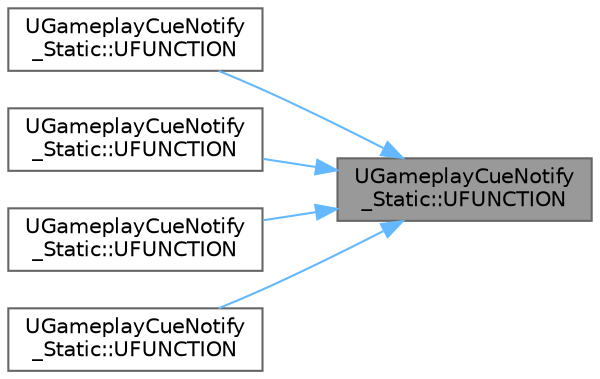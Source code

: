 digraph "UGameplayCueNotify_Static::UFUNCTION"
{
 // INTERACTIVE_SVG=YES
 // LATEX_PDF_SIZE
  bgcolor="transparent";
  edge [fontname=Helvetica,fontsize=10,labelfontname=Helvetica,labelfontsize=10];
  node [fontname=Helvetica,fontsize=10,shape=box,height=0.2,width=0.4];
  rankdir="RL";
  Node1 [id="Node000001",label="UGameplayCueNotify\l_Static::UFUNCTION",height=0.2,width=0.4,color="gray40", fillcolor="grey60", style="filled", fontcolor="black",tooltip="Generic Event Graph event that will get called for every event type."];
  Node1 -> Node2 [id="edge1_Node000001_Node000002",dir="back",color="steelblue1",style="solid",tooltip=" "];
  Node2 [id="Node000002",label="UGameplayCueNotify\l_Static::UFUNCTION",height=0.2,width=0.4,color="grey40", fillcolor="white", style="filled",URL="$d0/d58/classUGameplayCueNotify__Static.html#a22dc6f2e9809bf4155c912f7a1c36504",tooltip="Called when a GameplayCue with duration is first activated, this will only be called if the client wi..."];
  Node1 -> Node3 [id="edge2_Node000001_Node000003",dir="back",color="steelblue1",style="solid",tooltip=" "];
  Node3 [id="Node000003",label="UGameplayCueNotify\l_Static::UFUNCTION",height=0.2,width=0.4,color="grey40", fillcolor="white", style="filled",URL="$d0/d58/classUGameplayCueNotify__Static.html#ad407439cd116d1ab2311b512e0bc96f5",tooltip="Called when a GameplayCue is executed, this is used for instant effects or periodic ticks."];
  Node1 -> Node4 [id="edge3_Node000001_Node000004",dir="back",color="steelblue1",style="solid",tooltip=" "];
  Node4 [id="Node000004",label="UGameplayCueNotify\l_Static::UFUNCTION",height=0.2,width=0.4,color="grey40", fillcolor="white", style="filled",URL="$d0/d58/classUGameplayCueNotify__Static.html#a77c5342ae8fc793442eaf2e9654715a1",tooltip="Called when a GameplayCue with duration is removed."];
  Node1 -> Node5 [id="edge4_Node000001_Node000005",dir="back",color="steelblue1",style="solid",tooltip=" "];
  Node5 [id="Node000005",label="UGameplayCueNotify\l_Static::UFUNCTION",height=0.2,width=0.4,color="grey40", fillcolor="white", style="filled",URL="$d0/d58/classUGameplayCueNotify__Static.html#a48e8914e223b9920575afd7ff6fea1dd",tooltip="Called when a GameplayCue with duration is first seen as active, even if it wasn't actually just appl..."];
}
